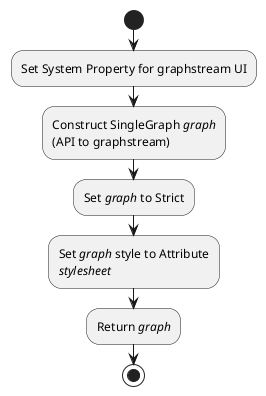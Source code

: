 @startuml
start
:Set System Property for graphstream UI;
:Construct SingleGraph //graph//
(API to graphstream);
:Set //graph// to Strict;
:Set //graph// style to Attribute
//stylesheet//;
:Return //graph//;
stop
@enduml
